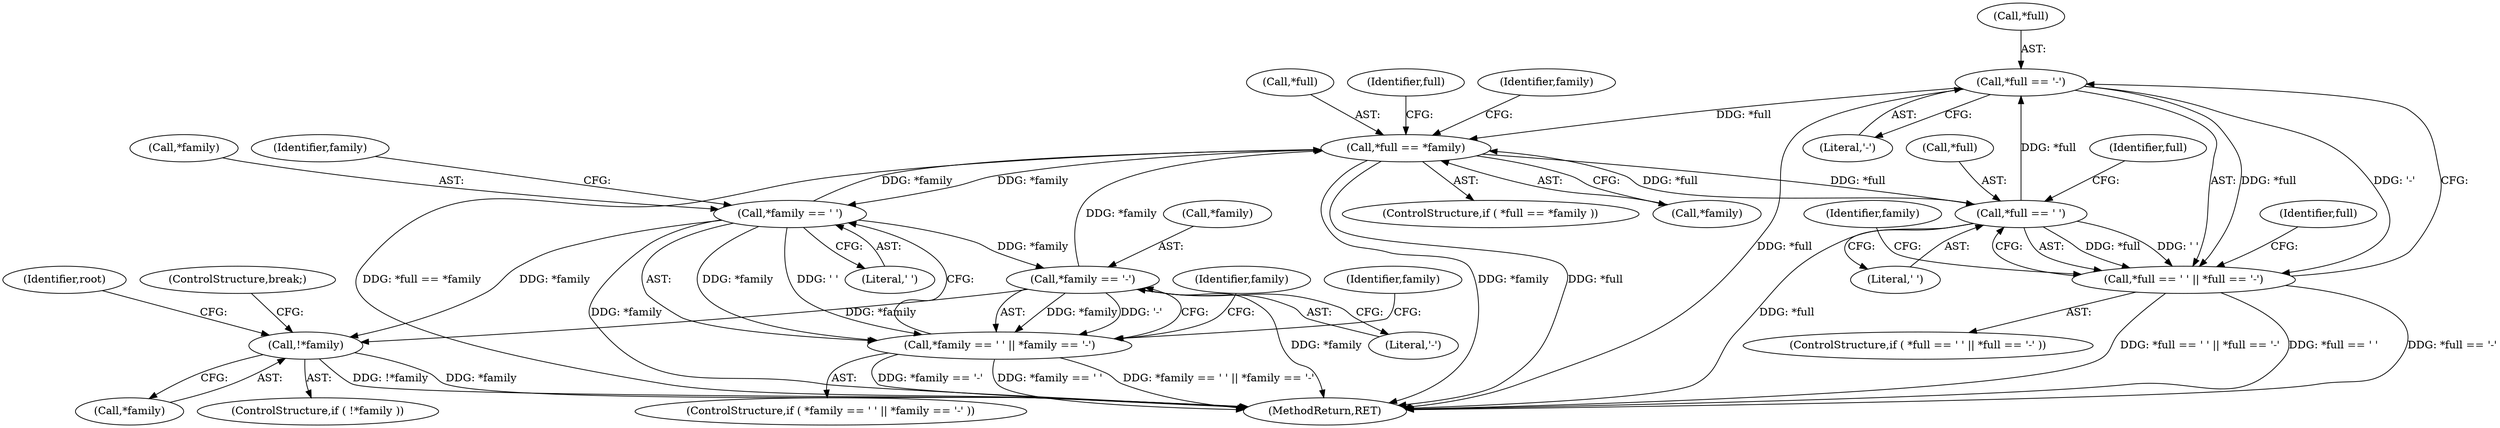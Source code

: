 digraph "0_savannah_42fcd6693ec7bd6ffc65ddc63e74287a65dda669@pointer" {
"1000332" [label="(Call,*full == '-')"];
"1000328" [label="(Call,*full == ' ')"];
"1000314" [label="(Call,*full == *family)"];
"1000332" [label="(Call,*full == '-')"];
"1000341" [label="(Call,*family == ' ')"];
"1000345" [label="(Call,*family == '-')"];
"1000327" [label="(Call,*full == ' ' || *full == '-')"];
"1000340" [label="(Call,*family == ' ' || *family == '-')"];
"1000354" [label="(Call,!*family)"];
"1000346" [label="(Call,*family)"];
"1000343" [label="(Identifier,family)"];
"1000345" [label="(Call,*family == '-')"];
"1000328" [label="(Call,*full == ' ')"];
"1000355" [label="(Call,*family)"];
"1000321" [label="(Identifier,family)"];
"1000329" [label="(Call,*full)"];
"1000332" [label="(Call,*full == '-')"];
"1000347" [label="(Identifier,family)"];
"1000314" [label="(Call,*full == *family)"];
"1000327" [label="(Call,*full == ' ' || *full == '-')"];
"1000444" [label="(MethodReturn,RET)"];
"1000313" [label="(ControlStructure,if ( *full == *family ))"];
"1000344" [label="(Literal,' ')"];
"1000354" [label="(Call,!*family)"];
"1000348" [label="(Literal,'-')"];
"1000342" [label="(Call,*family)"];
"1000315" [label="(Call,*full)"];
"1000335" [label="(Literal,'-')"];
"1000362" [label="(ControlStructure,break;)"];
"1000331" [label="(Literal,' ')"];
"1000330" [label="(Identifier,full)"];
"1000326" [label="(ControlStructure,if ( *full == ' ' || *full == '-' ))"];
"1000334" [label="(Identifier,full)"];
"1000339" [label="(ControlStructure,if ( *family == ' ' || *family == '-' ))"];
"1000340" [label="(Call,*family == ' ' || *family == '-')"];
"1000341" [label="(Call,*family == ' ')"];
"1000350" [label="(Identifier,family)"];
"1000359" [label="(Identifier,root)"];
"1000353" [label="(ControlStructure,if ( !*family ))"];
"1000337" [label="(Identifier,full)"];
"1000317" [label="(Call,*family)"];
"1000356" [label="(Identifier,family)"];
"1000333" [label="(Call,*full)"];
"1000332" -> "1000327"  [label="AST: "];
"1000332" -> "1000335"  [label="CFG: "];
"1000333" -> "1000332"  [label="AST: "];
"1000335" -> "1000332"  [label="AST: "];
"1000327" -> "1000332"  [label="CFG: "];
"1000332" -> "1000444"  [label="DDG: *full"];
"1000332" -> "1000314"  [label="DDG: *full"];
"1000332" -> "1000327"  [label="DDG: *full"];
"1000332" -> "1000327"  [label="DDG: '-'"];
"1000328" -> "1000332"  [label="DDG: *full"];
"1000328" -> "1000327"  [label="AST: "];
"1000328" -> "1000331"  [label="CFG: "];
"1000329" -> "1000328"  [label="AST: "];
"1000331" -> "1000328"  [label="AST: "];
"1000334" -> "1000328"  [label="CFG: "];
"1000327" -> "1000328"  [label="CFG: "];
"1000328" -> "1000444"  [label="DDG: *full"];
"1000328" -> "1000314"  [label="DDG: *full"];
"1000328" -> "1000327"  [label="DDG: *full"];
"1000328" -> "1000327"  [label="DDG: ' '"];
"1000314" -> "1000328"  [label="DDG: *full"];
"1000314" -> "1000313"  [label="AST: "];
"1000314" -> "1000317"  [label="CFG: "];
"1000315" -> "1000314"  [label="AST: "];
"1000317" -> "1000314"  [label="AST: "];
"1000321" -> "1000314"  [label="CFG: "];
"1000330" -> "1000314"  [label="CFG: "];
"1000314" -> "1000444"  [label="DDG: *full"];
"1000314" -> "1000444"  [label="DDG: *full == *family"];
"1000314" -> "1000444"  [label="DDG: *family"];
"1000341" -> "1000314"  [label="DDG: *family"];
"1000345" -> "1000314"  [label="DDG: *family"];
"1000314" -> "1000341"  [label="DDG: *family"];
"1000341" -> "1000340"  [label="AST: "];
"1000341" -> "1000344"  [label="CFG: "];
"1000342" -> "1000341"  [label="AST: "];
"1000344" -> "1000341"  [label="AST: "];
"1000347" -> "1000341"  [label="CFG: "];
"1000340" -> "1000341"  [label="CFG: "];
"1000341" -> "1000444"  [label="DDG: *family"];
"1000341" -> "1000340"  [label="DDG: *family"];
"1000341" -> "1000340"  [label="DDG: ' '"];
"1000341" -> "1000345"  [label="DDG: *family"];
"1000341" -> "1000354"  [label="DDG: *family"];
"1000345" -> "1000340"  [label="AST: "];
"1000345" -> "1000348"  [label="CFG: "];
"1000346" -> "1000345"  [label="AST: "];
"1000348" -> "1000345"  [label="AST: "];
"1000340" -> "1000345"  [label="CFG: "];
"1000345" -> "1000444"  [label="DDG: *family"];
"1000345" -> "1000340"  [label="DDG: *family"];
"1000345" -> "1000340"  [label="DDG: '-'"];
"1000345" -> "1000354"  [label="DDG: *family"];
"1000327" -> "1000326"  [label="AST: "];
"1000337" -> "1000327"  [label="CFG: "];
"1000343" -> "1000327"  [label="CFG: "];
"1000327" -> "1000444"  [label="DDG: *full == '-'"];
"1000327" -> "1000444"  [label="DDG: *full == ' '"];
"1000327" -> "1000444"  [label="DDG: *full == ' ' || *full == '-'"];
"1000340" -> "1000339"  [label="AST: "];
"1000350" -> "1000340"  [label="CFG: "];
"1000356" -> "1000340"  [label="CFG: "];
"1000340" -> "1000444"  [label="DDG: *family == ' ' || *family == '-'"];
"1000340" -> "1000444"  [label="DDG: *family == '-'"];
"1000340" -> "1000444"  [label="DDG: *family == ' '"];
"1000354" -> "1000353"  [label="AST: "];
"1000354" -> "1000355"  [label="CFG: "];
"1000355" -> "1000354"  [label="AST: "];
"1000359" -> "1000354"  [label="CFG: "];
"1000362" -> "1000354"  [label="CFG: "];
"1000354" -> "1000444"  [label="DDG: !*family"];
"1000354" -> "1000444"  [label="DDG: *family"];
}
